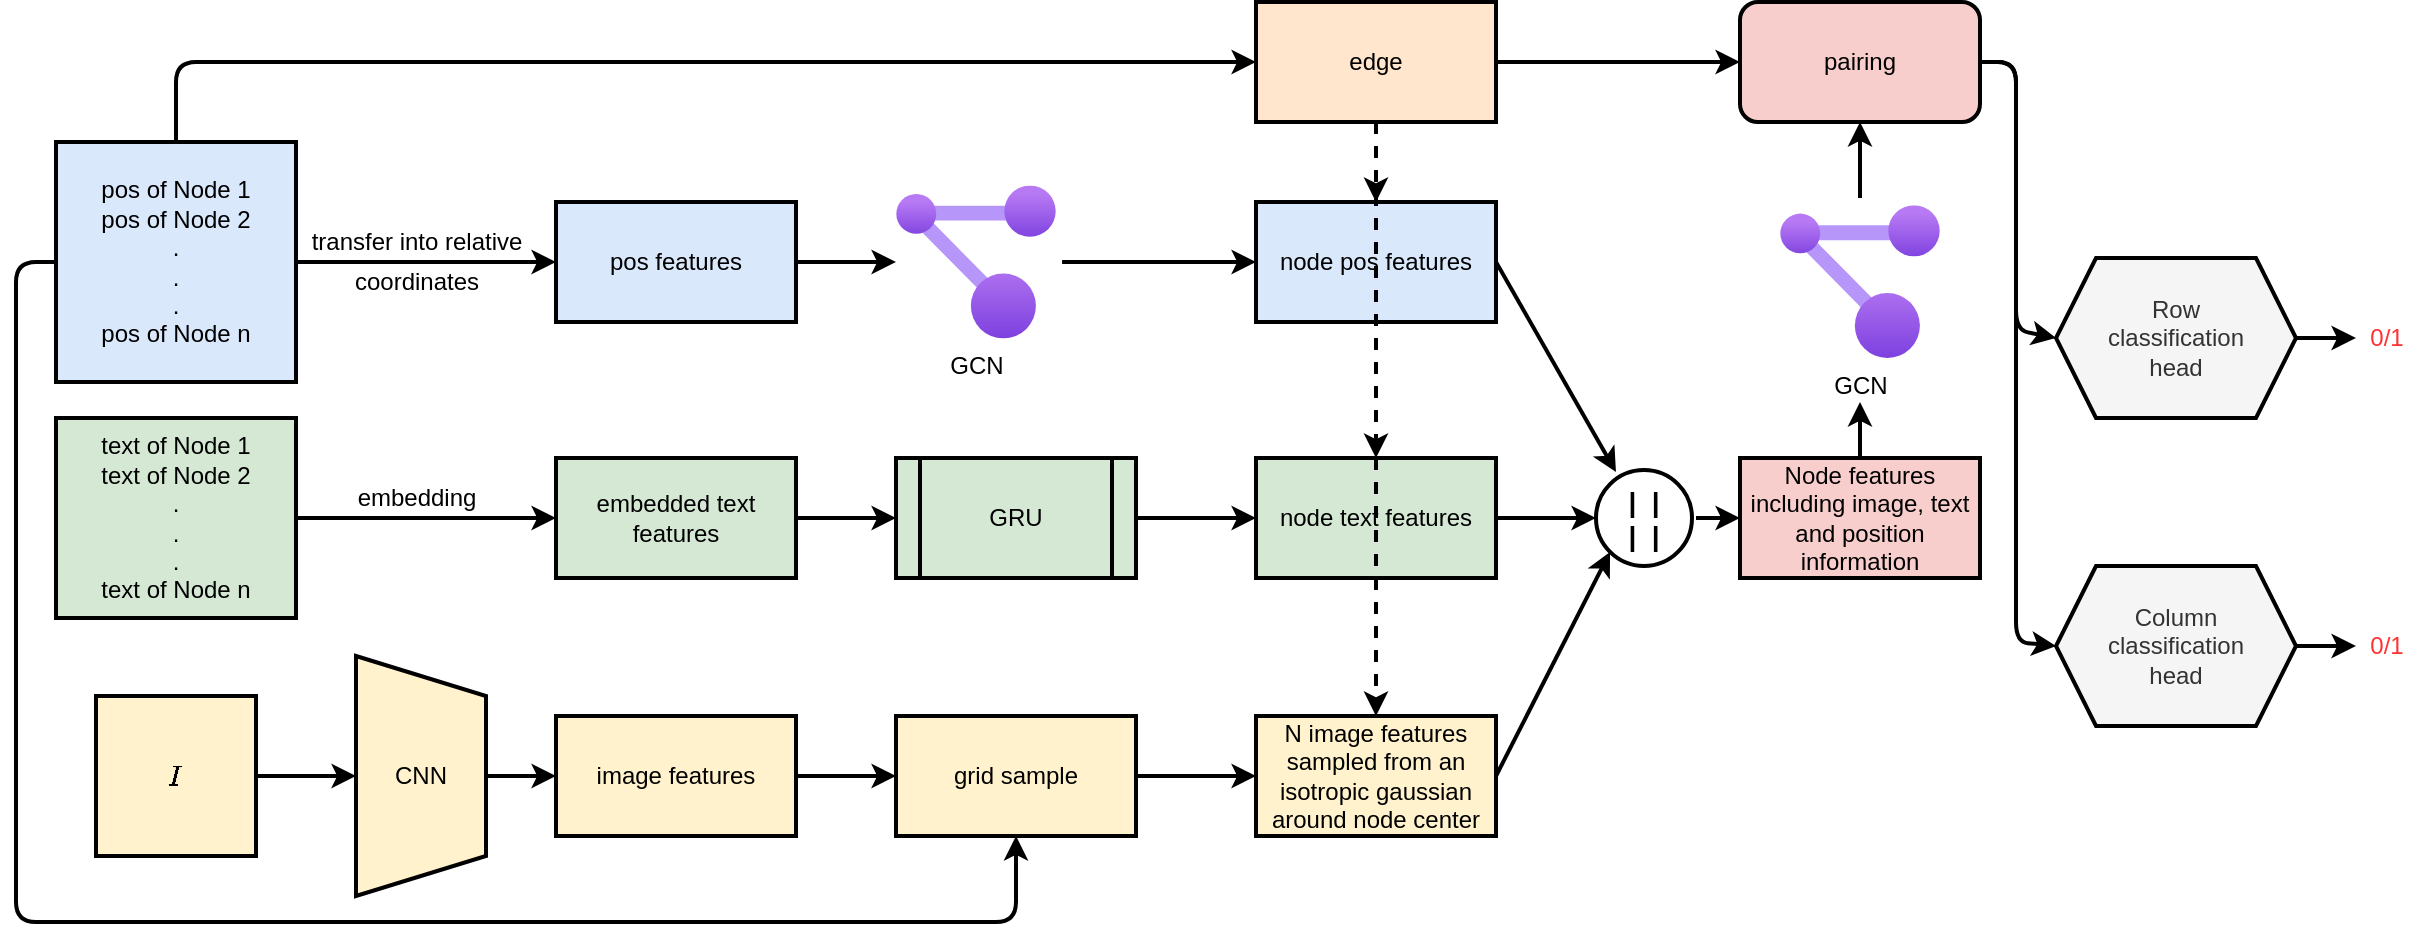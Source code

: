 <mxfile version="13.8.0" type="device"><diagram id="Xe4wH8PO6UC0wCiPxZ1N" name="Page-1"><mxGraphModel dx="1186" dy="764" grid="1" gridSize="10" guides="1" tooltips="1" connect="1" arrows="1" fold="1" page="1" pageScale="1" pageWidth="850" pageHeight="1100" math="1" shadow="0"><root><mxCell id="0"/><mxCell id="1" parent="0"/><mxCell id="0UjZcObx8vuC2Z8FhH93-1" value="pos of Node 1&lt;br&gt;pos of Node 2&lt;br&gt;.&lt;br&gt;.&lt;br&gt;.&lt;br&gt;pos of Node n" style="rounded=0;whiteSpace=wrap;html=1;fillColor=#dae8fc;strokeWidth=2;" parent="1" vertex="1"><mxGeometry x="80" y="120" width="120" height="120" as="geometry"/></mxCell><mxCell id="0UjZcObx8vuC2Z8FhH93-2" value="text of Node 1&lt;br&gt;text of Node 2&lt;br&gt;.&lt;br&gt;.&lt;br&gt;.&lt;br&gt;text of Node n" style="rounded=0;whiteSpace=wrap;html=1;strokeWidth=2;fillColor=#d5e8d4;" parent="1" vertex="1"><mxGeometry x="80" y="258" width="120" height="100" as="geometry"/></mxCell><mxCell id="0UjZcObx8vuC2Z8FhH93-3" value="$$I$$" style="whiteSpace=wrap;html=1;aspect=fixed;strokeWidth=2;fillColor=#fff2cc;" parent="1" vertex="1"><mxGeometry x="100" y="397" width="80" height="80" as="geometry"/></mxCell><mxCell id="0UjZcObx8vuC2Z8FhH93-4" value="" style="endArrow=classic;html=1;exitX=1;exitY=0.5;exitDx=0;exitDy=0;strokeWidth=2;entryX=0;entryY=0.5;entryDx=0;entryDy=0;" parent="1" source="0UjZcObx8vuC2Z8FhH93-1" target="0UjZcObx8vuC2Z8FhH93-12" edge="1"><mxGeometry width="50" height="50" relative="1" as="geometry"><mxPoint x="520" y="360" as="sourcePoint"/><mxPoint x="420" y="180" as="targetPoint"/></mxGeometry></mxCell><mxCell id="0UjZcObx8vuC2Z8FhH93-5" value="transfer into relative" style="text;html=1;align=center;verticalAlign=middle;resizable=0;points=[];autosize=1;" parent="1" vertex="1"><mxGeometry x="200" y="160" width="120" height="20" as="geometry"/></mxCell><mxCell id="0UjZcObx8vuC2Z8FhH93-6" value="coordinates" style="text;html=1;align=center;verticalAlign=middle;resizable=0;points=[];autosize=1;" parent="1" vertex="1"><mxGeometry x="220" y="180" width="80" height="20" as="geometry"/></mxCell><mxCell id="0UjZcObx8vuC2Z8FhH93-7" value="" style="endArrow=classic;html=1;strokeWidth=2;exitX=1;exitY=0.5;exitDx=0;exitDy=0;entryX=0;entryY=0.5;entryDx=0;entryDy=0;" parent="1" source="0UjZcObx8vuC2Z8FhH93-2" target="0UjZcObx8vuC2Z8FhH93-13" edge="1"><mxGeometry width="50" height="50" relative="1" as="geometry"><mxPoint x="520" y="338" as="sourcePoint"/><mxPoint x="320" y="308" as="targetPoint"/></mxGeometry></mxCell><mxCell id="0UjZcObx8vuC2Z8FhH93-8" value="embedding" style="text;html=1;align=center;verticalAlign=middle;resizable=0;points=[];autosize=1;" parent="1" vertex="1"><mxGeometry x="225" y="288" width="70" height="20" as="geometry"/></mxCell><mxCell id="0UjZcObx8vuC2Z8FhH93-9" value="CNN" style="shape=trapezoid;perimeter=trapezoidPerimeter;whiteSpace=wrap;html=1;fixedSize=1;strokeWidth=2;direction=south;fillColor=#fff2cc;" parent="1" vertex="1"><mxGeometry x="230" y="377" width="65" height="120" as="geometry"/></mxCell><mxCell id="0UjZcObx8vuC2Z8FhH93-10" value="" style="endArrow=classic;html=1;strokeWidth=2;exitX=1;exitY=0.5;exitDx=0;exitDy=0;" parent="1" source="0UjZcObx8vuC2Z8FhH93-3" target="0UjZcObx8vuC2Z8FhH93-9" edge="1"><mxGeometry width="50" height="50" relative="1" as="geometry"><mxPoint x="520" y="317" as="sourcePoint"/><mxPoint x="570" y="267" as="targetPoint"/></mxGeometry></mxCell><mxCell id="0UjZcObx8vuC2Z8FhH93-11" value="" style="endArrow=classic;html=1;strokeWidth=2;exitX=0.5;exitY=0;exitDx=0;exitDy=0;entryX=0;entryY=0.5;entryDx=0;entryDy=0;" parent="1" source="0UjZcObx8vuC2Z8FhH93-9" target="0UjZcObx8vuC2Z8FhH93-14" edge="1"><mxGeometry width="50" height="50" relative="1" as="geometry"><mxPoint x="520" y="317" as="sourcePoint"/><mxPoint x="420" y="437" as="targetPoint"/></mxGeometry></mxCell><mxCell id="0UjZcObx8vuC2Z8FhH93-12" value="pos features" style="rounded=0;whiteSpace=wrap;html=1;strokeWidth=2;fillColor=#dae8fc;" parent="1" vertex="1"><mxGeometry x="330" y="150" width="120" height="60" as="geometry"/></mxCell><mxCell id="0UjZcObx8vuC2Z8FhH93-13" value="embedded text features" style="rounded=0;whiteSpace=wrap;html=1;strokeWidth=2;fillColor=#d5e8d4;" parent="1" vertex="1"><mxGeometry x="330" y="278" width="120" height="60" as="geometry"/></mxCell><mxCell id="0UjZcObx8vuC2Z8FhH93-14" value="image features" style="rounded=0;whiteSpace=wrap;html=1;strokeWidth=2;fillColor=#fff2cc;" parent="1" vertex="1"><mxGeometry x="330" y="407" width="120" height="60" as="geometry"/></mxCell><mxCell id="0UjZcObx8vuC2Z8FhH93-15" value="GCN" style="aspect=fixed;html=1;points=[];align=center;image;fontSize=12;image=img/lib/azure2/management_governance/Resource_Graph_Explorer.svg;strokeColor=#000000;strokeWidth=2;" parent="1" vertex="1"><mxGeometry x="500" y="141.79" width="80" height="76.41" as="geometry"/></mxCell><mxCell id="0UjZcObx8vuC2Z8FhH93-16" value="node text features" style="rounded=0;whiteSpace=wrap;html=1;strokeWidth=2;fillColor=#d5e8d4;" parent="1" vertex="1"><mxGeometry x="680" y="278" width="120" height="60" as="geometry"/></mxCell><mxCell id="0UjZcObx8vuC2Z8FhH93-17" value="" style="endArrow=classic;html=1;strokeWidth=2;exitX=1;exitY=0.5;exitDx=0;exitDy=0;entryX=0;entryY=0.5;entryDx=0;entryDy=0;" parent="1" source="0UjZcObx8vuC2Z8FhH93-13" target="0UjZcObx8vuC2Z8FhH93-22" edge="1"><mxGeometry width="50" height="50" relative="1" as="geometry"><mxPoint x="540" y="308" as="sourcePoint"/><mxPoint x="620" y="308" as="targetPoint"/></mxGeometry></mxCell><mxCell id="0UjZcObx8vuC2Z8FhH93-18" value="" style="endArrow=classic;html=1;strokeWidth=2;exitX=1;exitY=0.5;exitDx=0;exitDy=0;" parent="1" source="0UjZcObx8vuC2Z8FhH93-12" edge="1"><mxGeometry width="50" height="50" relative="1" as="geometry"><mxPoint x="520" y="350" as="sourcePoint"/><mxPoint x="500" y="180" as="targetPoint"/></mxGeometry></mxCell><mxCell id="0UjZcObx8vuC2Z8FhH93-19" value="" style="endArrow=classic;html=1;strokeWidth=2;exitX=0;exitY=0.5;exitDx=0;exitDy=0;entryX=0.5;entryY=1;entryDx=0;entryDy=0;" parent="1" source="0UjZcObx8vuC2Z8FhH93-1" target="0UjZcObx8vuC2Z8FhH93-20" edge="1"><mxGeometry width="50" height="50" relative="1" as="geometry"><mxPoint x="520" y="350" as="sourcePoint"/><mxPoint x="680" y="540" as="targetPoint"/><Array as="points"><mxPoint x="60" y="180"/><mxPoint x="60" y="510"/><mxPoint x="290" y="510"/><mxPoint x="560" y="510"/></Array></mxGeometry></mxCell><mxCell id="0UjZcObx8vuC2Z8FhH93-20" value="grid sample" style="rounded=0;whiteSpace=wrap;html=1;strokeWidth=2;fillColor=#fff2cc;" parent="1" vertex="1"><mxGeometry x="500" y="407" width="120" height="60" as="geometry"/></mxCell><mxCell id="0UjZcObx8vuC2Z8FhH93-21" value="" style="endArrow=classic;html=1;strokeWidth=2;exitX=1;exitY=0.5;exitDx=0;exitDy=0;entryX=0;entryY=0.5;entryDx=0;entryDy=0;" parent="1" source="0UjZcObx8vuC2Z8FhH93-14" target="0UjZcObx8vuC2Z8FhH93-20" edge="1"><mxGeometry width="50" height="50" relative="1" as="geometry"><mxPoint x="520" y="307" as="sourcePoint"/><mxPoint x="570" y="257" as="targetPoint"/></mxGeometry></mxCell><mxCell id="0UjZcObx8vuC2Z8FhH93-22" value="GRU" style="shape=process;whiteSpace=wrap;html=1;backgroundOutline=1;fillColor=#d5e8d4;strokeWidth=2;" parent="1" vertex="1"><mxGeometry x="500" y="278" width="120" height="60" as="geometry"/></mxCell><mxCell id="0UjZcObx8vuC2Z8FhH93-23" value="" style="endArrow=classic;html=1;strokeWidth=2;exitX=1;exitY=0.5;exitDx=0;exitDy=0;entryX=0;entryY=0.5;entryDx=0;entryDy=0;" parent="1" source="0UjZcObx8vuC2Z8FhH93-20" target="0UjZcObx8vuC2Z8FhH93-25" edge="1"><mxGeometry width="50" height="50" relative="1" as="geometry"><mxPoint x="520" y="307" as="sourcePoint"/><mxPoint x="870" y="437" as="targetPoint"/></mxGeometry></mxCell><mxCell id="0UjZcObx8vuC2Z8FhH93-24" value="" style="endArrow=classic;html=1;strokeWidth=2;exitX=1;exitY=0.5;exitDx=0;exitDy=0;entryX=0;entryY=0.5;entryDx=0;entryDy=0;" parent="1" source="0UjZcObx8vuC2Z8FhH93-22" target="0UjZcObx8vuC2Z8FhH93-16" edge="1"><mxGeometry width="50" height="50" relative="1" as="geometry"><mxPoint x="520" y="328" as="sourcePoint"/><mxPoint x="570" y="278" as="targetPoint"/></mxGeometry></mxCell><mxCell id="0UjZcObx8vuC2Z8FhH93-25" value="&lt;font style=&quot;font-size: 12px&quot;&gt;N image features sampled from an isotropic gaussian around node center&lt;/font&gt;" style="rounded=0;whiteSpace=wrap;html=1;strokeWidth=2;fillColor=#fff2cc;" parent="1" vertex="1"><mxGeometry x="680" y="407" width="120" height="60" as="geometry"/></mxCell><mxCell id="0UjZcObx8vuC2Z8FhH93-26" value="node pos features" style="rounded=0;whiteSpace=wrap;html=1;strokeWidth=2;fillColor=#dae8fc;" parent="1" vertex="1"><mxGeometry x="680" y="150" width="120" height="60" as="geometry"/></mxCell><mxCell id="0UjZcObx8vuC2Z8FhH93-27" value="" style="endArrow=classic;html=1;strokeWidth=2;exitX=1.038;exitY=0.5;exitDx=0;exitDy=0;exitPerimeter=0;entryX=0;entryY=0.5;entryDx=0;entryDy=0;" parent="1" source="0UjZcObx8vuC2Z8FhH93-15" target="0UjZcObx8vuC2Z8FhH93-26" edge="1"><mxGeometry width="50" height="50" relative="1" as="geometry"><mxPoint x="520" y="330" as="sourcePoint"/><mxPoint x="570" y="280" as="targetPoint"/></mxGeometry></mxCell><mxCell id="0UjZcObx8vuC2Z8FhH93-28" value="edge" style="rounded=0;whiteSpace=wrap;html=1;strokeWidth=2;fillColor=#ffe6cc;" parent="1" vertex="1"><mxGeometry x="680" y="50" width="120" height="60" as="geometry"/></mxCell><mxCell id="0UjZcObx8vuC2Z8FhH93-29" value="" style="endArrow=classic;html=1;strokeWidth=2;exitX=0.5;exitY=0;exitDx=0;exitDy=0;entryX=0;entryY=0.5;entryDx=0;entryDy=0;" parent="1" source="0UjZcObx8vuC2Z8FhH93-1" target="0UjZcObx8vuC2Z8FhH93-28" edge="1"><mxGeometry width="50" height="50" relative="1" as="geometry"><mxPoint x="520" y="390" as="sourcePoint"/><mxPoint x="570" y="340" as="targetPoint"/><Array as="points"><mxPoint x="140" y="80"/></Array></mxGeometry></mxCell><mxCell id="0UjZcObx8vuC2Z8FhH93-30" value="" style="endArrow=classic;html=1;strokeWidth=2;exitX=0.5;exitY=1;exitDx=0;exitDy=0;dashed=1;" parent="1" source="0UjZcObx8vuC2Z8FhH93-28" edge="1"><mxGeometry width="50" height="50" relative="1" as="geometry"><mxPoint x="520" y="390" as="sourcePoint"/><mxPoint x="740" y="150" as="targetPoint"/></mxGeometry></mxCell><mxCell id="0UjZcObx8vuC2Z8FhH93-31" value="" style="endArrow=classic;html=1;strokeWidth=2;entryX=0.5;entryY=0;entryDx=0;entryDy=0;dashed=1;" parent="1" target="0UjZcObx8vuC2Z8FhH93-16" edge="1"><mxGeometry width="50" height="50" relative="1" as="geometry"><mxPoint x="740" y="110" as="sourcePoint"/><mxPoint x="570" y="340" as="targetPoint"/></mxGeometry></mxCell><mxCell id="0UjZcObx8vuC2Z8FhH93-32" value="" style="endArrow=classic;html=1;strokeWidth=2;exitX=0.5;exitY=1;exitDx=0;exitDy=0;dashed=1;entryX=0.5;entryY=0;entryDx=0;entryDy=0;" parent="1" source="0UjZcObx8vuC2Z8FhH93-28" target="0UjZcObx8vuC2Z8FhH93-25" edge="1"><mxGeometry width="50" height="50" relative="1" as="geometry"><mxPoint x="520" y="390" as="sourcePoint"/><mxPoint x="790" y="400" as="targetPoint"/></mxGeometry></mxCell><mxCell id="0UjZcObx8vuC2Z8FhH93-33" value="" style="endArrow=classic;html=1;strokeWidth=2;exitX=1;exitY=0.5;exitDx=0;exitDy=0;entryX=0;entryY=1;entryDx=0;entryDy=0;" parent="1" source="0UjZcObx8vuC2Z8FhH93-25" target="0UjZcObx8vuC2Z8FhH93-36" edge="1"><mxGeometry width="50" height="50" relative="1" as="geometry"><mxPoint x="520" y="380" as="sourcePoint"/><mxPoint x="960" y="320" as="targetPoint"/></mxGeometry></mxCell><mxCell id="0UjZcObx8vuC2Z8FhH93-34" value="" style="endArrow=classic;html=1;strokeWidth=2;exitX=1;exitY=0.5;exitDx=0;exitDy=0;entryX=0;entryY=0.5;entryDx=0;entryDy=0;" parent="1" source="0UjZcObx8vuC2Z8FhH93-16" target="0UjZcObx8vuC2Z8FhH93-36" edge="1"><mxGeometry width="50" height="50" relative="1" as="geometry"><mxPoint x="520" y="380" as="sourcePoint"/><mxPoint x="950" y="308" as="targetPoint"/></mxGeometry></mxCell><mxCell id="0UjZcObx8vuC2Z8FhH93-35" value="" style="endArrow=classic;html=1;strokeWidth=2;exitX=1;exitY=0.5;exitDx=0;exitDy=0;entryX=0.208;entryY=0.021;entryDx=0;entryDy=0;entryPerimeter=0;" parent="1" source="0UjZcObx8vuC2Z8FhH93-26" target="0UjZcObx8vuC2Z8FhH93-36" edge="1"><mxGeometry width="50" height="50" relative="1" as="geometry"><mxPoint x="520" y="380" as="sourcePoint"/><mxPoint x="950" y="280" as="targetPoint"/></mxGeometry></mxCell><mxCell id="0UjZcObx8vuC2Z8FhH93-36" value="&lt;b&gt;&lt;span style=&quot;font-size: 14px&quot;&gt;|&amp;nbsp; |&lt;/span&gt;&lt;br&gt;&lt;font style=&quot;font-size: 14px&quot;&gt;|&amp;nbsp; |&lt;/font&gt;&lt;/b&gt;" style="ellipse;whiteSpace=wrap;html=1;aspect=fixed;strokeWidth=2;fillColor=none;" parent="1" vertex="1"><mxGeometry x="850" y="284" width="48" height="48" as="geometry"/></mxCell><mxCell id="0UjZcObx8vuC2Z8FhH93-37" value="Node features including image, text and position information" style="rounded=0;whiteSpace=wrap;html=1;strokeWidth=2;fillColor=#f8cecc;" parent="1" vertex="1"><mxGeometry x="922" y="278" width="120" height="60" as="geometry"/></mxCell><mxCell id="0UjZcObx8vuC2Z8FhH93-38" value="" style="endArrow=classic;html=1;strokeWidth=2;entryX=0;entryY=0.5;entryDx=0;entryDy=0;" parent="1" target="0UjZcObx8vuC2Z8FhH93-37" edge="1"><mxGeometry width="50" height="50" relative="1" as="geometry"><mxPoint x="900" y="308" as="sourcePoint"/><mxPoint x="562" y="300" as="targetPoint"/></mxGeometry></mxCell><mxCell id="0UjZcObx8vuC2Z8FhH93-39" value="pairing" style="rounded=1;whiteSpace=wrap;html=1;strokeWidth=2;fillColor=#f8cecc;" parent="1" vertex="1"><mxGeometry x="922" y="50" width="120" height="60" as="geometry"/></mxCell><mxCell id="0UjZcObx8vuC2Z8FhH93-40" value="" style="endArrow=classic;html=1;strokeWidth=2;exitX=1;exitY=0.5;exitDx=0;exitDy=0;entryX=0;entryY=0.5;entryDx=0;entryDy=0;" parent="1" source="0UjZcObx8vuC2Z8FhH93-28" target="0UjZcObx8vuC2Z8FhH93-39" edge="1"><mxGeometry width="50" height="50" relative="1" as="geometry"><mxPoint x="520" y="350" as="sourcePoint"/><mxPoint x="570" y="300" as="targetPoint"/></mxGeometry></mxCell><mxCell id="0UjZcObx8vuC2Z8FhH93-41" value="" style="endArrow=classic;html=1;strokeWidth=2;exitX=0.5;exitY=0;exitDx=0;exitDy=0;" parent="1" source="0UjZcObx8vuC2Z8FhH93-37" edge="1"><mxGeometry width="50" height="50" relative="1" as="geometry"><mxPoint x="512" y="350" as="sourcePoint"/><mxPoint x="982" y="250" as="targetPoint"/></mxGeometry></mxCell><mxCell id="0UjZcObx8vuC2Z8FhH93-42" value="" style="endArrow=classic;html=1;strokeWidth=2;exitX=1;exitY=0.5;exitDx=0;exitDy=0;entryX=0;entryY=0.5;entryDx=0;entryDy=0;" parent="1" source="0UjZcObx8vuC2Z8FhH93-39" target="0UjZcObx8vuC2Z8FhH93-44" edge="1"><mxGeometry width="50" height="50" relative="1" as="geometry"><mxPoint x="520" y="350" as="sourcePoint"/><mxPoint x="1180" y="210" as="targetPoint"/><Array as="points"><mxPoint x="1060" y="80"/><mxPoint x="1060" y="214"/></Array></mxGeometry></mxCell><mxCell id="0UjZcObx8vuC2Z8FhH93-43" value="" style="endArrow=classic;html=1;strokeWidth=2;exitX=1;exitY=0.5;exitDx=0;exitDy=0;entryX=0;entryY=0.5;entryDx=0;entryDy=0;" parent="1" source="0UjZcObx8vuC2Z8FhH93-39" target="0UjZcObx8vuC2Z8FhH93-45" edge="1"><mxGeometry width="50" height="50" relative="1" as="geometry"><mxPoint x="1100" y="140" as="sourcePoint"/><mxPoint x="1180" y="380" as="targetPoint"/><Array as="points"><mxPoint x="1060" y="80"/><mxPoint x="1060" y="370"/></Array></mxGeometry></mxCell><mxCell id="0UjZcObx8vuC2Z8FhH93-44" value="Row&lt;br&gt;classification&lt;br&gt;head" style="shape=hexagon;perimeter=hexagonPerimeter2;whiteSpace=wrap;html=1;fixedSize=1;strokeWidth=2;fillColor=#f5f5f5;fontColor=#333333;" parent="1" vertex="1"><mxGeometry x="1080" y="178" width="120" height="80" as="geometry"/></mxCell><mxCell id="0UjZcObx8vuC2Z8FhH93-45" value="Column&lt;br&gt;classification&lt;br&gt;head" style="shape=hexagon;perimeter=hexagonPerimeter2;whiteSpace=wrap;html=1;fixedSize=1;strokeWidth=2;fillColor=#f5f5f5;fontColor=#333333;" parent="1" vertex="1"><mxGeometry x="1080" y="332" width="120" height="80" as="geometry"/></mxCell><mxCell id="0UjZcObx8vuC2Z8FhH93-46" value="" style="endArrow=classic;html=1;strokeWidth=2;exitX=1;exitY=0.5;exitDx=0;exitDy=0;" parent="1" source="0UjZcObx8vuC2Z8FhH93-44" edge="1"><mxGeometry width="50" height="50" relative="1" as="geometry"><mxPoint x="640" y="320" as="sourcePoint"/><mxPoint x="1230" y="218" as="targetPoint"/></mxGeometry></mxCell><mxCell id="0UjZcObx8vuC2Z8FhH93-47" value="" style="endArrow=classic;html=1;strokeWidth=2;exitX=1;exitY=0.5;exitDx=0;exitDy=0;" parent="1" source="0UjZcObx8vuC2Z8FhH93-45" edge="1"><mxGeometry width="50" height="50" relative="1" as="geometry"><mxPoint x="640" y="320" as="sourcePoint"/><mxPoint x="1230" y="372" as="targetPoint"/></mxGeometry></mxCell><mxCell id="0UjZcObx8vuC2Z8FhH93-48" value="&lt;font color=&quot;#ff3333&quot;&gt;0/1&lt;/font&gt;" style="text;html=1;align=center;verticalAlign=middle;resizable=0;points=[];autosize=1;" parent="1" vertex="1"><mxGeometry x="1230" y="208" width="30" height="20" as="geometry"/></mxCell><mxCell id="0UjZcObx8vuC2Z8FhH93-49" value="&lt;font color=&quot;#ff3333&quot;&gt;0/1&lt;/font&gt;" style="text;html=1;align=center;verticalAlign=middle;resizable=0;points=[];autosize=1;" parent="1" vertex="1"><mxGeometry x="1230" y="362" width="30" height="20" as="geometry"/></mxCell><mxCell id="0UjZcObx8vuC2Z8FhH93-50" value="GCN" style="aspect=fixed;html=1;points=[];align=center;image;fontSize=12;image=img/lib/azure2/management_governance/Resource_Graph_Explorer.svg;strokeColor=#000000;strokeWidth=2;" parent="1" vertex="1"><mxGeometry x="942" y="151.59" width="80" height="76.41" as="geometry"/></mxCell><mxCell id="0UjZcObx8vuC2Z8FhH93-51" value="" style="endArrow=classic;html=1;entryX=0.5;entryY=1;entryDx=0;entryDy=0;strokeWidth=2;" parent="1" target="0UjZcObx8vuC2Z8FhH93-39" edge="1"><mxGeometry width="50" height="50" relative="1" as="geometry"><mxPoint x="982" y="148" as="sourcePoint"/><mxPoint x="790" y="380" as="targetPoint"/></mxGeometry></mxCell></root></mxGraphModel></diagram></mxfile>